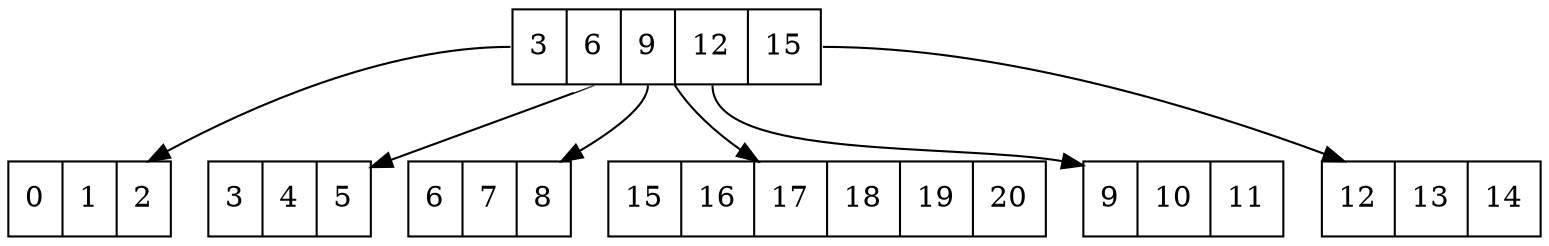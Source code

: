 digraph BPlusTree {
node [shape=record];
node0 [label="<f0> 3 | <f1> 6 | <f2> 9 | <f3> 12 | <f4> 15"];
node0:f0 -> node1;
node1 [label="<f0> 0 | <f1> 1 | <f2> 2"];
node0:f1 -> node2;
node2 [label="<f0> 3 | <f1> 4 | <f2> 5"];
node0:f2 -> node3;
node3 [label="<f0> 6 | <f1> 7 | <f2> 8"];
node0:f3 -> node4;
node4 [label="<f0> 9 | <f1> 10 | <f2> 11"];
node0:f4 -> node5;
node5 [label="<f0> 12 | <f1> 13 | <f2> 14"];
node0:f5 -> node6;
node6 [label="<f0> 15 | <f1> 16 | <f2> 17 | <f3> 18 | <f4> 19 | <f5> 20"];
}
